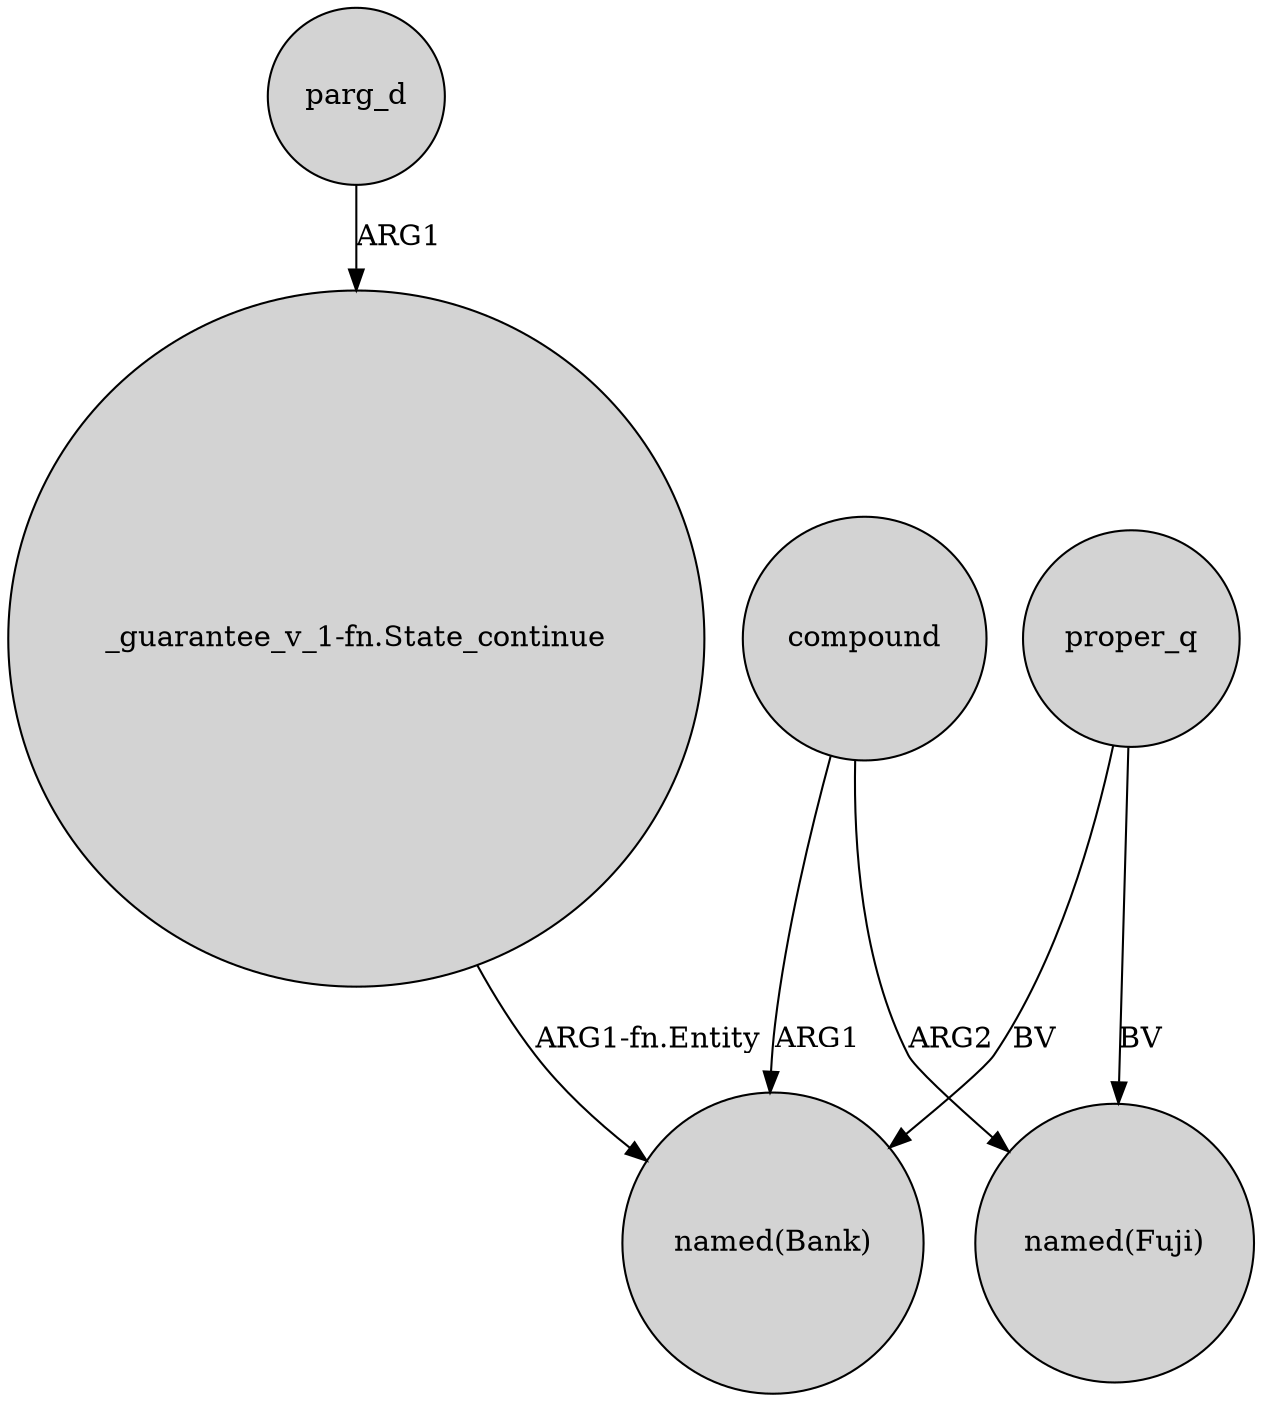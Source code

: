 digraph {
	node [shape=circle style=filled]
	proper_q -> "named(Fuji)" [label=BV]
	compound -> "named(Bank)" [label=ARG1]
	compound -> "named(Fuji)" [label=ARG2]
	"_guarantee_v_1-fn.State_continue" -> "named(Bank)" [label="ARG1-fn.Entity"]
	proper_q -> "named(Bank)" [label=BV]
	parg_d -> "_guarantee_v_1-fn.State_continue" [label=ARG1]
}
